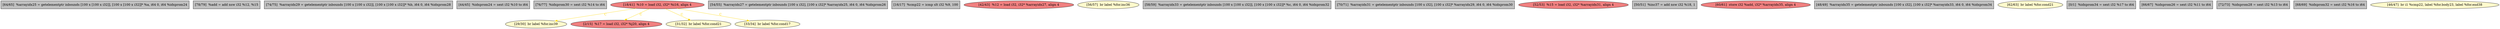 
digraph G {


node1466 [fillcolor=grey,label="[64/65]  %arrayidx25 = getelementptr inbounds [100 x [100 x i32]], [100 x [100 x i32]]* %a, i64 0, i64 %idxprom24",shape=rectangle,style=filled ]
node1465 [fillcolor=grey,label="[78/79]  %add = add nsw i32 %12, %15",shape=rectangle,style=filled ]
node1464 [fillcolor=grey,label="[74/75]  %arrayidx29 = getelementptr inbounds [100 x [100 x i32]], [100 x [100 x i32]]* %b, i64 0, i64 %idxprom28",shape=rectangle,style=filled ]
node1463 [fillcolor=grey,label="[44/45]  %idxprom24 = sext i32 %10 to i64",shape=rectangle,style=filled ]
node1460 [fillcolor=grey,label="[76/77]  %idxprom30 = sext i32 %14 to i64",shape=rectangle,style=filled ]
node1446 [fillcolor=lemonchiffon,label="[29/30]  br label %for.inc39",shape=ellipse,style=filled ]
node1445 [fillcolor=grey,label="[54/55]  %arrayidx27 = getelementptr inbounds [100 x i32], [100 x i32]* %arrayidx25, i64 0, i64 %idxprom26",shape=rectangle,style=filled ]
node1456 [fillcolor=grey,label="[16/17]  %cmp22 = icmp slt i32 %9, 100",shape=rectangle,style=filled ]
node1457 [fillcolor=lightcoral,label="[42/43]  %12 = load i32, i32* %arrayidx27, align 4",shape=ellipse,style=filled ]
node1444 [fillcolor=lemonchiffon,label="[56/57]  br label %for.inc36",shape=ellipse,style=filled ]
node1447 [fillcolor=grey,label="[58/59]  %arrayidx33 = getelementptr inbounds [100 x [100 x i32]], [100 x [100 x i32]]* %c, i64 0, i64 %idxprom32",shape=rectangle,style=filled ]
node1461 [fillcolor=grey,label="[70/71]  %arrayidx31 = getelementptr inbounds [100 x i32], [100 x i32]* %arrayidx29, i64 0, i64 %idxprom30",shape=rectangle,style=filled ]
node1459 [fillcolor=lightcoral,label="[2/15]  %17 = load i32, i32* %j20, align 4",shape=ellipse,style=filled ]
node1448 [fillcolor=lightcoral,label="[52/53]  %15 = load i32, i32* %arrayidx31, align 4",shape=ellipse,style=filled ]
node1449 [fillcolor=grey,label="[50/51]  %inc37 = add nsw i32 %18, 1",shape=rectangle,style=filled ]
node1467 [fillcolor=lightcoral,label="[60/61]  store i32 %add, i32* %arrayidx35, align 4",shape=ellipse,style=filled ]
node1442 [fillcolor=grey,label="[48/49]  %arrayidx35 = getelementptr inbounds [100 x i32], [100 x i32]* %arrayidx33, i64 0, i64 %idxprom34",shape=rectangle,style=filled ]
node1450 [fillcolor=lemonchiffon,label="[62/63]  br label %for.cond21",shape=ellipse,style=filled ]
node1458 [fillcolor=grey,label="[0/1]  %idxprom34 = sext i32 %17 to i64",shape=rectangle,style=filled ]
node1452 [fillcolor=lemonchiffon,label="[31/32]  br label %for.cond21",shape=ellipse,style=filled ]
node1451 [fillcolor=lemonchiffon,label="[33/34]  br label %for.cond17",shape=ellipse,style=filled ]
node1443 [fillcolor=lightcoral,label="[18/41]  %10 = load i32, i32* %i16, align 4",shape=ellipse,style=filled ]
node1455 [fillcolor=grey,label="[66/67]  %idxprom26 = sext i32 %11 to i64",shape=rectangle,style=filled ]
node1454 [fillcolor=grey,label="[72/73]  %idxprom28 = sext i32 %13 to i64",shape=rectangle,style=filled ]
node1462 [fillcolor=grey,label="[68/69]  %idxprom32 = sext i32 %16 to i64",shape=rectangle,style=filled ]
node1453 [fillcolor=lemonchiffon,label="[46/47]  br i1 %cmp22, label %for.body23, label %for.end38",shape=ellipse,style=filled ]

node1443->node1459 [style=solid,color=gold,label="C",penwidth=1.0,fontcolor=gold ]
node1443->node1446 [style=solid,color=gold,label="C",penwidth=1.0,fontcolor=gold ]
node1443->node1451 [style=solid,color=gold,label="C",penwidth=1.0,fontcolor=gold ]
node1443->node1452 [style=solid,color=gold,label="C",penwidth=1.0,fontcolor=gold ]


}
